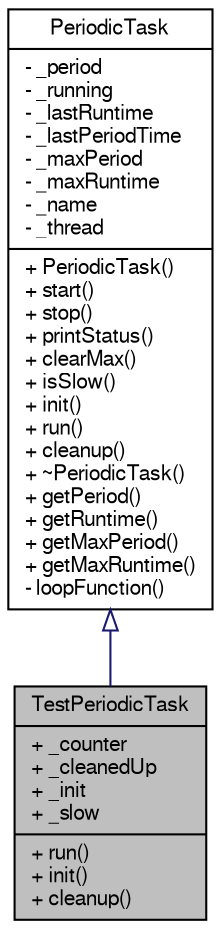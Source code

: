 digraph "TestPeriodicTask"
{
  edge [fontname="FreeSans",fontsize="10",labelfontname="FreeSans",labelfontsize="10"];
  node [fontname="FreeSans",fontsize="10",shape=record];
  Node1 [label="{TestPeriodicTask\n|+ _counter\l+ _cleanedUp\l+ _init\l+ _slow\l|+ run()\l+ init()\l+ cleanup()\l}",height=0.2,width=0.4,color="black", fillcolor="grey75", style="filled", fontcolor="black"];
  Node2 -> Node1 [dir="back",color="midnightblue",fontsize="10",style="solid",arrowtail="onormal",fontname="FreeSans"];
  Node2 [label="{PeriodicTask\n|- _period\l- _running\l- _lastRuntime\l- _lastPeriodTime\l- _maxPeriod\l- _maxRuntime\l- _name\l- _thread\l|+ PeriodicTask()\l+ start()\l+ stop()\l+ printStatus()\l+ clearMax()\l+ isSlow()\l+ init()\l+ run()\l+ cleanup()\l+ ~PeriodicTask()\l+ getPeriod()\l+ getRuntime()\l+ getMaxPeriod()\l+ getMaxRuntime()\l- loopFunction()\l}",height=0.2,width=0.4,color="black", fillcolor="white", style="filled",URL="$de/d2f/class_periodic_task.html"];
}
